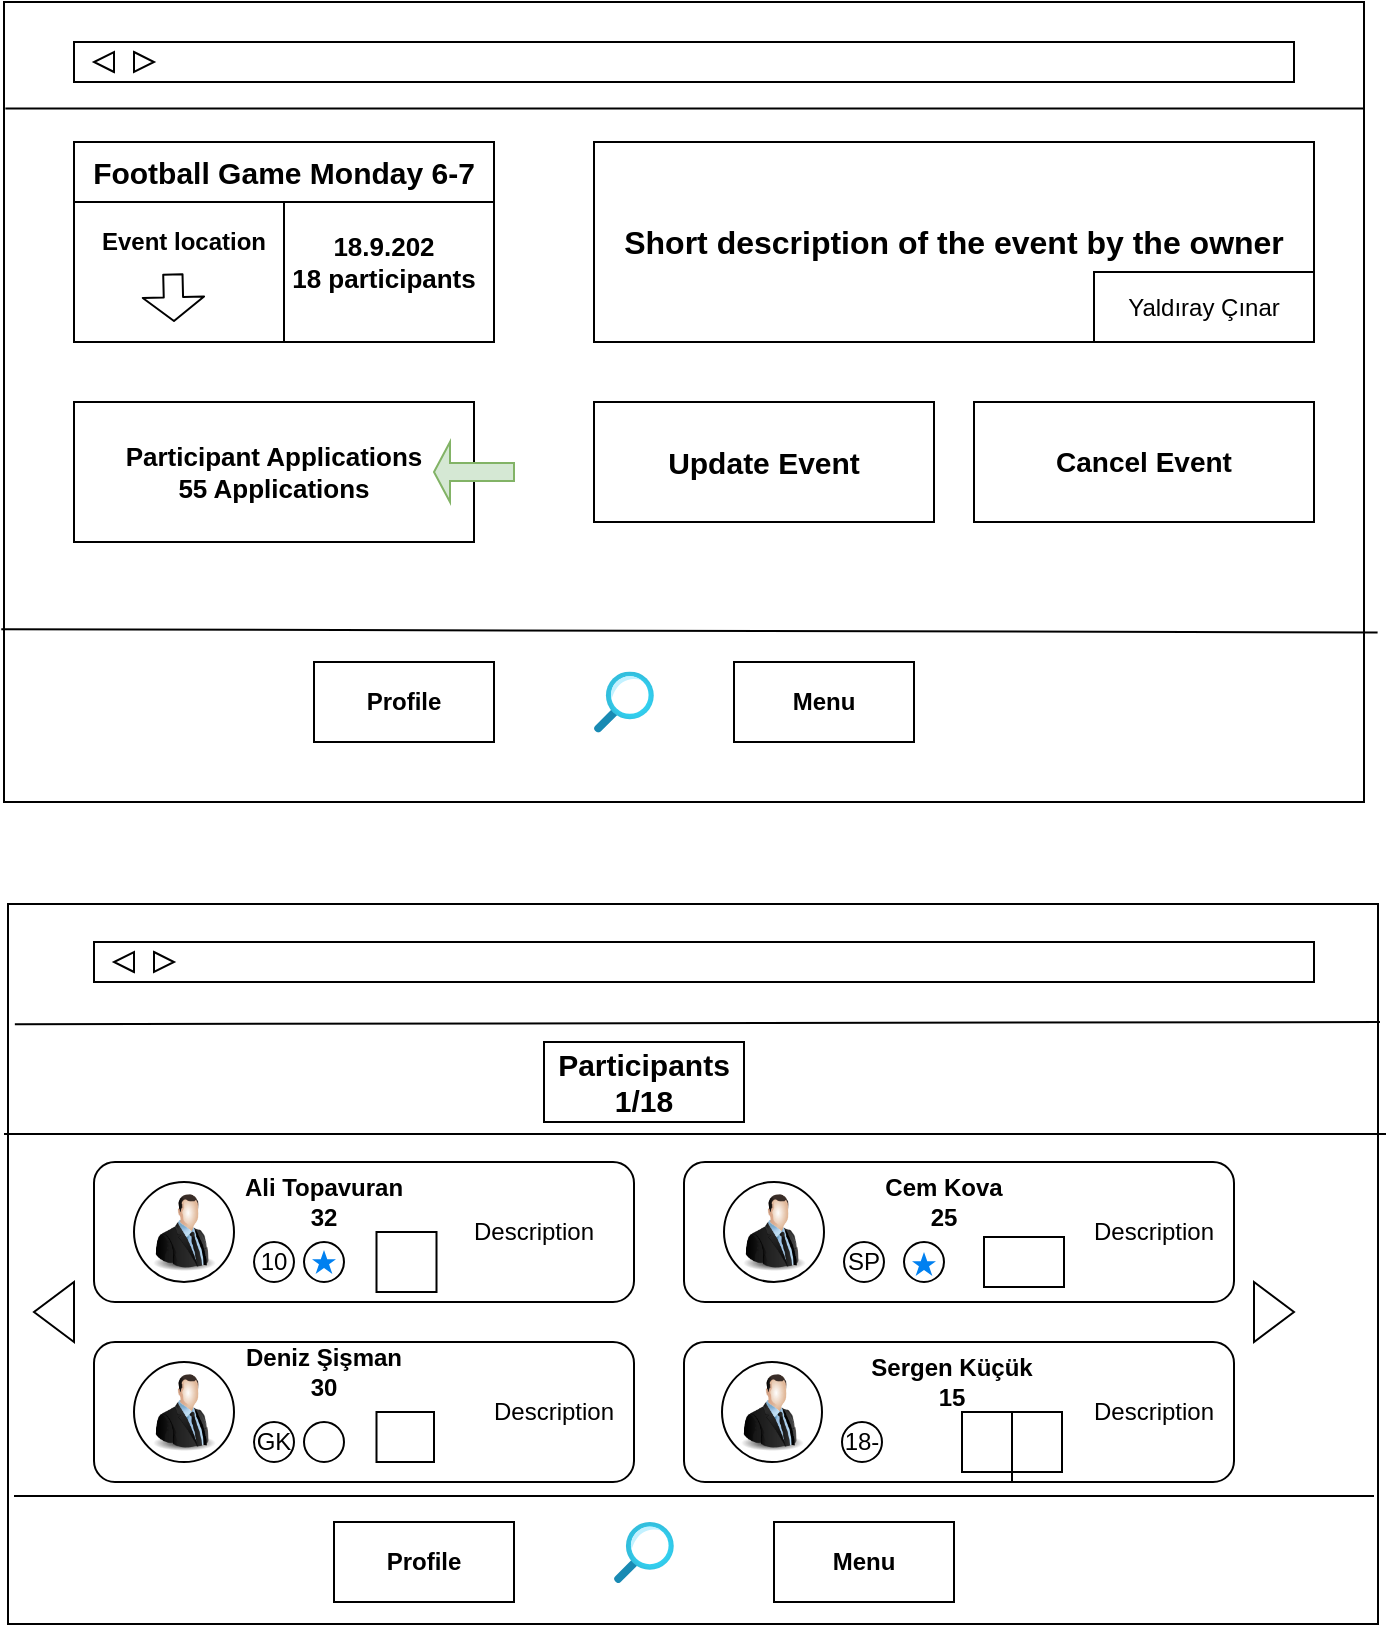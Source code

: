 <mxfile version="14.6.1" type="github">
  <diagram id="TNVXcPHFdWVxmfzUQvek" name="Page-1">
    <mxGraphModel dx="934" dy="537" grid="1" gridSize="10" guides="1" tooltips="1" connect="1" arrows="1" fold="1" page="1" pageScale="1" pageWidth="850" pageHeight="1100" math="0" shadow="0">
      <root>
        <mxCell id="0" />
        <mxCell id="1" parent="0" />
        <mxCell id="w6evuZdubALTYzZRVBoE-1" value="" style="rounded=0;whiteSpace=wrap;html=1;" parent="1" vertex="1">
          <mxGeometry x="85" y="70" width="680" height="400" as="geometry" />
        </mxCell>
        <mxCell id="w6evuZdubALTYzZRVBoE-2" value="" style="rounded=0;whiteSpace=wrap;html=1;" parent="1" vertex="1">
          <mxGeometry x="120" y="90" width="610" height="20" as="geometry" />
        </mxCell>
        <mxCell id="w6evuZdubALTYzZRVBoE-3" value="" style="triangle;whiteSpace=wrap;html=1;" parent="1" vertex="1">
          <mxGeometry x="150" y="95" width="10" height="10" as="geometry" />
        </mxCell>
        <mxCell id="w6evuZdubALTYzZRVBoE-4" value="" style="triangle;whiteSpace=wrap;html=1;rotation=-180;" parent="1" vertex="1">
          <mxGeometry x="130" y="95" width="10" height="10" as="geometry" />
        </mxCell>
        <mxCell id="w6evuZdubALTYzZRVBoE-6" value="" style="endArrow=none;html=1;exitX=0.001;exitY=0.133;exitDx=0;exitDy=0;exitPerimeter=0;entryX=1;entryY=0.133;entryDx=0;entryDy=0;entryPerimeter=0;" parent="1" source="w6evuZdubALTYzZRVBoE-1" target="w6evuZdubALTYzZRVBoE-1" edge="1">
          <mxGeometry width="50" height="50" relative="1" as="geometry">
            <mxPoint x="400" y="280" as="sourcePoint" />
            <mxPoint x="450" y="230" as="targetPoint" />
          </mxGeometry>
        </mxCell>
        <mxCell id="w6evuZdubALTYzZRVBoE-8" value="&lt;b&gt;&lt;font style=&quot;font-size: 15px&quot;&gt;Football Game Monday 6-7&lt;/font&gt;&lt;/b&gt;" style="rounded=0;whiteSpace=wrap;html=1;" parent="1" vertex="1">
          <mxGeometry x="120" y="140" width="210" height="30" as="geometry" />
        </mxCell>
        <mxCell id="w6evuZdubALTYzZRVBoE-9" value="&lt;b&gt;&lt;font style=&quot;font-size: 16px&quot;&gt;Short description of the event by the owner&lt;/font&gt;&lt;/b&gt;" style="rounded=0;whiteSpace=wrap;html=1;" parent="1" vertex="1">
          <mxGeometry x="380" y="140" width="360" height="100" as="geometry" />
        </mxCell>
        <mxCell id="w6evuZdubALTYzZRVBoE-11" value="Yaldıray Çınar" style="rounded=0;whiteSpace=wrap;html=1;" parent="1" vertex="1">
          <mxGeometry x="630" y="205" width="110" height="35" as="geometry" />
        </mxCell>
        <mxCell id="w6evuZdubALTYzZRVBoE-13" value="&amp;nbsp; &amp;nbsp; &amp;nbsp; &amp;nbsp; &amp;nbsp; &amp;nbsp; &amp;nbsp;&amp;nbsp;" style="rounded=0;whiteSpace=wrap;html=1;" parent="1" vertex="1">
          <mxGeometry x="120" y="170" width="210" height="70" as="geometry" />
        </mxCell>
        <mxCell id="w6evuZdubALTYzZRVBoE-14" value="" style="endArrow=none;html=1;exitX=0.5;exitY=1;exitDx=0;exitDy=0;entryX=0.5;entryY=0;entryDx=0;entryDy=0;" parent="1" source="w6evuZdubALTYzZRVBoE-13" target="w6evuZdubALTYzZRVBoE-13" edge="1">
          <mxGeometry width="50" height="50" relative="1" as="geometry">
            <mxPoint x="400" y="280" as="sourcePoint" />
            <mxPoint x="450" y="230" as="targetPoint" />
          </mxGeometry>
        </mxCell>
        <mxCell id="w6evuZdubALTYzZRVBoE-15" value="&lt;font style=&quot;font-size: 13px&quot;&gt;&lt;b&gt;18.9.202&lt;br&gt;18 participants&lt;/b&gt;&lt;/font&gt;" style="text;html=1;strokeColor=none;fillColor=none;align=center;verticalAlign=middle;whiteSpace=wrap;rounded=0;" parent="1" vertex="1">
          <mxGeometry x="220" y="180" width="110" height="40" as="geometry" />
        </mxCell>
        <mxCell id="w6evuZdubALTYzZRVBoE-16" value="&lt;b&gt;Event location&lt;/b&gt;" style="text;html=1;strokeColor=none;fillColor=none;align=center;verticalAlign=middle;whiteSpace=wrap;rounded=0;" parent="1" vertex="1">
          <mxGeometry x="130" y="180" width="90" height="20" as="geometry" />
        </mxCell>
        <mxCell id="w6evuZdubALTYzZRVBoE-18" value="" style="shape=flexArrow;endArrow=classic;html=1;width=9.655;endSize=3.634;exitX=0.438;exitY=1.288;exitDx=0;exitDy=0;exitPerimeter=0;" parent="1" source="w6evuZdubALTYzZRVBoE-16" edge="1">
          <mxGeometry width="50" height="50" relative="1" as="geometry">
            <mxPoint x="170" y="210" as="sourcePoint" />
            <mxPoint x="170" y="230" as="targetPoint" />
          </mxGeometry>
        </mxCell>
        <mxCell id="w6evuZdubALTYzZRVBoE-19" value="" style="rounded=0;whiteSpace=wrap;html=1;" parent="1" vertex="1">
          <mxGeometry x="120" y="270" width="200" height="70" as="geometry" />
        </mxCell>
        <mxCell id="w6evuZdubALTYzZRVBoE-20" value="&lt;b style=&quot;font-size: 13px&quot;&gt;Participant Applications&lt;br&gt;55 Applications&lt;/b&gt;" style="text;html=1;strokeColor=none;fillColor=none;align=center;verticalAlign=middle;whiteSpace=wrap;rounded=0;" parent="1" vertex="1">
          <mxGeometry x="140" y="290" width="160" height="30" as="geometry" />
        </mxCell>
        <mxCell id="w6evuZdubALTYzZRVBoE-21" value="&lt;b&gt;&lt;font style=&quot;font-size: 15px&quot;&gt;Update Event&lt;/font&gt;&lt;/b&gt;" style="rounded=0;whiteSpace=wrap;html=1;" parent="1" vertex="1">
          <mxGeometry x="380" y="270" width="170" height="60" as="geometry" />
        </mxCell>
        <mxCell id="w6evuZdubALTYzZRVBoE-22" value="&lt;font size=&quot;1&quot;&gt;&lt;b style=&quot;font-size: 14px&quot;&gt;Cancel Event&lt;/b&gt;&lt;/font&gt;" style="rounded=0;whiteSpace=wrap;html=1;" parent="1" vertex="1">
          <mxGeometry x="570" y="270" width="170" height="60" as="geometry" />
        </mxCell>
        <mxCell id="w6evuZdubALTYzZRVBoE-23" value="&lt;b&gt;Profile&lt;/b&gt;" style="rounded=0;whiteSpace=wrap;html=1;" parent="1" vertex="1">
          <mxGeometry x="240" y="400" width="90" height="40" as="geometry" />
        </mxCell>
        <mxCell id="w6evuZdubALTYzZRVBoE-24" value="&lt;b&gt;Menu&lt;/b&gt;" style="rounded=0;whiteSpace=wrap;html=1;" parent="1" vertex="1">
          <mxGeometry x="450" y="400" width="90" height="40" as="geometry" />
        </mxCell>
        <mxCell id="w6evuZdubALTYzZRVBoE-25" value="" style="endArrow=none;html=1;exitX=-0.002;exitY=0.784;exitDx=0;exitDy=0;entryX=1.01;entryY=0.788;entryDx=0;entryDy=0;exitPerimeter=0;entryPerimeter=0;" parent="1" source="w6evuZdubALTYzZRVBoE-1" target="w6evuZdubALTYzZRVBoE-1" edge="1">
          <mxGeometry width="50" height="50" relative="1" as="geometry">
            <mxPoint x="400" y="290" as="sourcePoint" />
            <mxPoint x="450" y="240" as="targetPoint" />
          </mxGeometry>
        </mxCell>
        <mxCell id="w6evuZdubALTYzZRVBoE-27" value="" style="aspect=fixed;html=1;points=[];align=center;image;fontSize=12;image=img/lib/azure2/general/Search.svg;" parent="1" vertex="1">
          <mxGeometry x="380" y="404.77" width="30" height="30.46" as="geometry" />
        </mxCell>
        <mxCell id="ekfrBhIp-4HLbyiUR4Lu-1" value="" style="rounded=0;whiteSpace=wrap;html=1;" parent="1" vertex="1">
          <mxGeometry x="87" y="521" width="685" height="360" as="geometry" />
        </mxCell>
        <mxCell id="ekfrBhIp-4HLbyiUR4Lu-2" value="" style="endArrow=none;html=1;" parent="1" edge="1">
          <mxGeometry width="50" height="50" relative="1" as="geometry">
            <mxPoint x="90" y="817" as="sourcePoint" />
            <mxPoint x="770" y="817" as="targetPoint" />
            <Array as="points">
              <mxPoint x="200" y="817" />
            </Array>
          </mxGeometry>
        </mxCell>
        <mxCell id="ekfrBhIp-4HLbyiUR4Lu-3" value="&lt;b&gt;Profile&lt;/b&gt;" style="rounded=0;whiteSpace=wrap;html=1;" parent="1" vertex="1">
          <mxGeometry x="250" y="830" width="90" height="40" as="geometry" />
        </mxCell>
        <mxCell id="ekfrBhIp-4HLbyiUR4Lu-4" value="" style="aspect=fixed;html=1;points=[];align=center;image;fontSize=12;image=img/lib/azure2/general/Search.svg;" parent="1" vertex="1">
          <mxGeometry x="390" y="830" width="30" height="30.46" as="geometry" />
        </mxCell>
        <mxCell id="ekfrBhIp-4HLbyiUR4Lu-5" value="&lt;b&gt;Menu&lt;/b&gt;" style="rounded=0;whiteSpace=wrap;html=1;" parent="1" vertex="1">
          <mxGeometry x="470" y="830" width="90" height="40" as="geometry" />
        </mxCell>
        <mxCell id="ekfrBhIp-4HLbyiUR4Lu-7" value="" style="rounded=0;whiteSpace=wrap;html=1;" parent="1" vertex="1">
          <mxGeometry x="130" y="540" width="610" height="20" as="geometry" />
        </mxCell>
        <mxCell id="ekfrBhIp-4HLbyiUR4Lu-9" value="" style="triangle;whiteSpace=wrap;html=1;rotation=-180;" parent="1" vertex="1">
          <mxGeometry x="140" y="545" width="10" height="10" as="geometry" />
        </mxCell>
        <mxCell id="ekfrBhIp-4HLbyiUR4Lu-10" value="" style="triangle;whiteSpace=wrap;html=1;" parent="1" vertex="1">
          <mxGeometry x="160" y="545" width="10" height="10" as="geometry" />
        </mxCell>
        <mxCell id="ekfrBhIp-4HLbyiUR4Lu-11" value="" style="endArrow=none;html=1;exitX=0.005;exitY=0.167;exitDx=0;exitDy=0;exitPerimeter=0;" parent="1" source="ekfrBhIp-4HLbyiUR4Lu-1" edge="1">
          <mxGeometry width="50" height="50" relative="1" as="geometry">
            <mxPoint x="410" y="490" as="sourcePoint" />
            <mxPoint x="773" y="580" as="targetPoint" />
          </mxGeometry>
        </mxCell>
        <mxCell id="ekfrBhIp-4HLbyiUR4Lu-12" value="&lt;b style=&quot;font-size: 15px&quot;&gt;Participants&lt;br&gt;1/18&lt;/b&gt;" style="rounded=0;whiteSpace=wrap;html=1;" parent="1" vertex="1">
          <mxGeometry x="355" y="590" width="100" height="40" as="geometry" />
        </mxCell>
        <mxCell id="ekfrBhIp-4HLbyiUR4Lu-16" value="" style="rounded=1;whiteSpace=wrap;html=1;" parent="1" vertex="1">
          <mxGeometry x="130" y="650" width="270" height="70" as="geometry" />
        </mxCell>
        <mxCell id="ekfrBhIp-4HLbyiUR4Lu-18" value="" style="rounded=1;whiteSpace=wrap;html=1;" parent="1" vertex="1">
          <mxGeometry x="425" y="740" width="275" height="70" as="geometry" />
        </mxCell>
        <mxCell id="ekfrBhIp-4HLbyiUR4Lu-19" value="" style="rounded=1;whiteSpace=wrap;html=1;" parent="1" vertex="1">
          <mxGeometry x="130" y="740" width="270" height="70" as="geometry" />
        </mxCell>
        <mxCell id="ekfrBhIp-4HLbyiUR4Lu-20" value="" style="rounded=1;whiteSpace=wrap;html=1;" parent="1" vertex="1">
          <mxGeometry x="425" y="650" width="275" height="70" as="geometry" />
        </mxCell>
        <mxCell id="ekfrBhIp-4HLbyiUR4Lu-21" value="" style="triangle;whiteSpace=wrap;html=1;" parent="1" vertex="1">
          <mxGeometry x="710" y="710" width="20" height="30" as="geometry" />
        </mxCell>
        <mxCell id="ekfrBhIp-4HLbyiUR4Lu-22" value="" style="triangle;whiteSpace=wrap;html=1;rotation=-180;" parent="1" vertex="1">
          <mxGeometry x="100" y="710" width="20" height="30" as="geometry" />
        </mxCell>
        <mxCell id="ekfrBhIp-4HLbyiUR4Lu-24" value="" style="endArrow=none;html=1;" parent="1" edge="1">
          <mxGeometry width="50" height="50" relative="1" as="geometry">
            <mxPoint x="85" y="636" as="sourcePoint" />
            <mxPoint x="776" y="636" as="targetPoint" />
          </mxGeometry>
        </mxCell>
        <mxCell id="ekfrBhIp-4HLbyiUR4Lu-25" value="" style="ellipse;whiteSpace=wrap;html=1;aspect=fixed;" parent="1" vertex="1">
          <mxGeometry x="150" y="660" width="50" height="50" as="geometry" />
        </mxCell>
        <mxCell id="ekfrBhIp-4HLbyiUR4Lu-26" value="" style="ellipse;whiteSpace=wrap;html=1;aspect=fixed;" parent="1" vertex="1">
          <mxGeometry x="444" y="750" width="50" height="50" as="geometry" />
        </mxCell>
        <mxCell id="ekfrBhIp-4HLbyiUR4Lu-27" value="" style="ellipse;whiteSpace=wrap;html=1;aspect=fixed;" parent="1" vertex="1">
          <mxGeometry x="150" y="750" width="50" height="50" as="geometry" />
        </mxCell>
        <mxCell id="ekfrBhIp-4HLbyiUR4Lu-28" value="" style="ellipse;whiteSpace=wrap;html=1;aspect=fixed;" parent="1" vertex="1">
          <mxGeometry x="445" y="660" width="50" height="50" as="geometry" />
        </mxCell>
        <mxCell id="ekfrBhIp-4HLbyiUR4Lu-29" value="" style="ellipse;whiteSpace=wrap;html=1;aspect=fixed;" parent="1" vertex="1">
          <mxGeometry x="235" y="690" width="20" height="20" as="geometry" />
        </mxCell>
        <mxCell id="ekfrBhIp-4HLbyiUR4Lu-30" value="10" style="ellipse;whiteSpace=wrap;html=1;aspect=fixed;" parent="1" vertex="1">
          <mxGeometry x="210" y="690" width="20" height="20" as="geometry" />
        </mxCell>
        <mxCell id="ekfrBhIp-4HLbyiUR4Lu-31" value="SP" style="ellipse;whiteSpace=wrap;html=1;aspect=fixed;" parent="1" vertex="1">
          <mxGeometry x="505" y="690" width="20" height="20" as="geometry" />
        </mxCell>
        <mxCell id="ekfrBhIp-4HLbyiUR4Lu-32" value="" style="ellipse;whiteSpace=wrap;html=1;aspect=fixed;" parent="1" vertex="1">
          <mxGeometry x="535" y="690" width="20" height="20" as="geometry" />
        </mxCell>
        <mxCell id="ekfrBhIp-4HLbyiUR4Lu-33" value="GK" style="ellipse;whiteSpace=wrap;html=1;aspect=fixed;" parent="1" vertex="1">
          <mxGeometry x="210" y="780" width="20" height="20" as="geometry" />
        </mxCell>
        <mxCell id="ekfrBhIp-4HLbyiUR4Lu-34" value="" style="ellipse;whiteSpace=wrap;html=1;aspect=fixed;" parent="1" vertex="1">
          <mxGeometry x="235" y="780" width="20" height="20" as="geometry" />
        </mxCell>
        <mxCell id="ekfrBhIp-4HLbyiUR4Lu-35" value="18-" style="ellipse;whiteSpace=wrap;html=1;aspect=fixed;" parent="1" vertex="1">
          <mxGeometry x="504" y="780" width="20" height="20" as="geometry" />
        </mxCell>
        <mxCell id="ekfrBhIp-4HLbyiUR4Lu-38" value="" style="rounded=0;whiteSpace=wrap;html=1;" parent="1" vertex="1">
          <mxGeometry x="271.25" y="685" width="30" height="30" as="geometry" />
        </mxCell>
        <mxCell id="ekfrBhIp-4HLbyiUR4Lu-40" value="" style="rounded=0;whiteSpace=wrap;html=1;" parent="1" vertex="1">
          <mxGeometry x="564" y="775" width="50" height="30" as="geometry" />
        </mxCell>
        <mxCell id="ekfrBhIp-4HLbyiUR4Lu-41" value="" style="rounded=0;whiteSpace=wrap;html=1;" parent="1" vertex="1">
          <mxGeometry x="575" y="687.5" width="40" height="25" as="geometry" />
        </mxCell>
        <mxCell id="ekfrBhIp-4HLbyiUR4Lu-47" value="" style="endArrow=none;html=1;entryX=0.5;entryY=0;entryDx=0;entryDy=0;startArrow=none;" parent="1" target="ekfrBhIp-4HLbyiUR4Lu-40" edge="1">
          <mxGeometry width="50" height="50" relative="1" as="geometry">
            <mxPoint x="589" y="810" as="sourcePoint" />
            <mxPoint x="394" y="750" as="targetPoint" />
          </mxGeometry>
        </mxCell>
        <mxCell id="ekfrBhIp-4HLbyiUR4Lu-48" value="&lt;b&gt;Ali Topavuran&lt;br&gt;32&lt;/b&gt;" style="text;html=1;strokeColor=none;fillColor=none;align=center;verticalAlign=middle;whiteSpace=wrap;rounded=0;" parent="1" vertex="1">
          <mxGeometry x="200" y="660" width="90" height="20" as="geometry" />
        </mxCell>
        <mxCell id="ekfrBhIp-4HLbyiUR4Lu-49" value="&lt;b&gt;Cem Kova&lt;br&gt;25&lt;/b&gt;" style="text;html=1;strokeColor=none;fillColor=none;align=center;verticalAlign=middle;whiteSpace=wrap;rounded=0;" parent="1" vertex="1">
          <mxGeometry x="515" y="660" width="80" height="20" as="geometry" />
        </mxCell>
        <mxCell id="ekfrBhIp-4HLbyiUR4Lu-51" value="&lt;b&gt;Deniz Şişman&lt;br&gt;30&lt;br&gt;&lt;/b&gt;" style="text;html=1;strokeColor=none;fillColor=none;align=center;verticalAlign=middle;whiteSpace=wrap;rounded=0;" parent="1" vertex="1">
          <mxGeometry x="200" y="745" width="90" height="20" as="geometry" />
        </mxCell>
        <mxCell id="ekfrBhIp-4HLbyiUR4Lu-53" value="&lt;b&gt;Sergen Küçük&lt;br&gt;15&lt;br&gt;&lt;/b&gt;" style="text;html=1;strokeColor=none;fillColor=none;align=center;verticalAlign=middle;whiteSpace=wrap;rounded=0;" parent="1" vertex="1">
          <mxGeometry x="514" y="750" width="90" height="20" as="geometry" />
        </mxCell>
        <mxCell id="ekfrBhIp-4HLbyiUR4Lu-54" value="" style="image;html=1;image=img/lib/clip_art/people/Suit_Man_128x128.png" parent="1" vertex="1">
          <mxGeometry x="150" y="755" width="50" height="40" as="geometry" />
        </mxCell>
        <mxCell id="ekfrBhIp-4HLbyiUR4Lu-55" value="" style="image;html=1;image=img/lib/clip_art/people/Suit_Man_128x128.png" parent="1" vertex="1">
          <mxGeometry x="150" y="665" width="50" height="40" as="geometry" />
        </mxCell>
        <mxCell id="ekfrBhIp-4HLbyiUR4Lu-56" value="" style="image;html=1;image=img/lib/clip_art/people/Suit_Man_128x128.png" parent="1" vertex="1">
          <mxGeometry x="445" y="665" width="50" height="40" as="geometry" />
        </mxCell>
        <mxCell id="ekfrBhIp-4HLbyiUR4Lu-57" value="" style="image;html=1;image=img/lib/clip_art/people/Suit_Man_128x128.png" parent="1" vertex="1">
          <mxGeometry x="444" y="755" width="50" height="40" as="geometry" />
        </mxCell>
        <mxCell id="ekfrBhIp-4HLbyiUR4Lu-59" value="" style="shape=image;html=1;verticalAlign=top;verticalLabelPosition=bottom;labelBackgroundColor=#ffffff;imageAspect=0;aspect=fixed;image=https://cdn2.iconfinder.com/data/icons/basic-ui-elements-16/117/correct-128.png" parent="1" vertex="1">
          <mxGeometry x="567" y="780" width="20" height="20" as="geometry" />
        </mxCell>
        <mxCell id="ekfrBhIp-4HLbyiUR4Lu-63" value="" style="shape=image;html=1;verticalAlign=top;verticalLabelPosition=bottom;labelBackgroundColor=#ffffff;imageAspect=0;aspect=fixed;image=https://cdn4.iconfinder.com/data/icons/music-ui-solid-24px/24/tick_success_done_valid-2-128.png" parent="1" vertex="1">
          <mxGeometry x="271.25" y="685" width="30" height="30" as="geometry" />
        </mxCell>
        <mxCell id="ekfrBhIp-4HLbyiUR4Lu-64" value="" style="shape=image;html=1;verticalAlign=top;verticalLabelPosition=bottom;labelBackgroundColor=#ffffff;imageAspect=0;aspect=fixed;image=https://cdn4.iconfinder.com/data/icons/multimedia-75/512/multimedia-26-128.png" parent="1" vertex="1">
          <mxGeometry x="594" y="780" width="20" height="20" as="geometry" />
        </mxCell>
        <mxCell id="ekfrBhIp-4HLbyiUR4Lu-69" value="" style="shape=image;html=1;verticalAlign=top;verticalLabelPosition=bottom;labelBackgroundColor=#ffffff;imageAspect=0;aspect=fixed;image=https://cdn4.iconfinder.com/data/icons/music-ui-solid-24px/24/cross_delete_remove_close-2-128.png" parent="1" vertex="1">
          <mxGeometry x="582" y="685.5" width="27.5" height="27.5" as="geometry" />
        </mxCell>
        <mxCell id="ekfrBhIp-4HLbyiUR4Lu-71" value="" style="html=1;verticalLabelPosition=bottom;labelBackgroundColor=#ffffff;verticalAlign=top;shadow=0;dashed=0;strokeWidth=2;shape=mxgraph.ios7.misc.star;fillColor=#0080f0;strokeColor=none;" parent="1" vertex="1">
          <mxGeometry x="239" y="694" width="12" height="12" as="geometry" />
        </mxCell>
        <mxCell id="ekfrBhIp-4HLbyiUR4Lu-72" value="" style="html=1;verticalLabelPosition=bottom;labelBackgroundColor=#ffffff;verticalAlign=top;shadow=0;dashed=0;strokeWidth=2;shape=mxgraph.ios7.misc.star;fillColor=#0080f0;strokeColor=none;" parent="1" vertex="1">
          <mxGeometry x="539" y="695" width="12" height="12" as="geometry" />
        </mxCell>
        <mxCell id="ekfrBhIp-4HLbyiUR4Lu-73" value="" style="shape=image;html=1;verticalAlign=top;verticalLabelPosition=bottom;labelBackgroundColor=#ffffff;imageAspect=0;aspect=fixed;image=https://cdn4.iconfinder.com/data/icons/emoji-line-doodle/91/Emoji_LIne_Doodle_C-03-128.png" parent="1" vertex="1">
          <mxGeometry x="235" y="780" width="20" height="20" as="geometry" />
        </mxCell>
        <mxCell id="ekfrBhIp-4HLbyiUR4Lu-74" value="" style="shape=image;html=1;verticalAlign=top;verticalLabelPosition=bottom;labelBackgroundColor=#ffffff;imageAspect=0;aspect=fixed;image=https://cdn2.iconfinder.com/data/icons/freecns-cumulus/32/519775-87_Lightning-128.png" parent="1" vertex="1">
          <mxGeometry x="515" y="765.5" width="49" height="49" as="geometry" />
        </mxCell>
        <mxCell id="fb5FQ74Bh8PI4Wv-BKlO-2" value="" style="shape=singleArrow;direction=west;whiteSpace=wrap;html=1;fillColor=#d5e8d4;strokeColor=#82b366;" vertex="1" parent="1">
          <mxGeometry x="300" y="290" width="40" height="30" as="geometry" />
        </mxCell>
        <mxCell id="fb5FQ74Bh8PI4Wv-BKlO-5" value="Description" style="text;html=1;strokeColor=none;fillColor=none;align=center;verticalAlign=middle;whiteSpace=wrap;rounded=0;" vertex="1" parent="1">
          <mxGeometry x="330" y="660" width="40" height="50" as="geometry" />
        </mxCell>
        <mxCell id="fb5FQ74Bh8PI4Wv-BKlO-6" value="Description" style="text;html=1;strokeColor=none;fillColor=none;align=center;verticalAlign=middle;whiteSpace=wrap;rounded=0;" vertex="1" parent="1">
          <mxGeometry x="640" y="750" width="40" height="50" as="geometry" />
        </mxCell>
        <mxCell id="fb5FQ74Bh8PI4Wv-BKlO-7" value="Description" style="text;html=1;strokeColor=none;fillColor=none;align=center;verticalAlign=middle;whiteSpace=wrap;rounded=0;" vertex="1" parent="1">
          <mxGeometry x="640" y="660" width="40" height="50" as="geometry" />
        </mxCell>
        <mxCell id="fb5FQ74Bh8PI4Wv-BKlO-8" value="Description" style="text;html=1;strokeColor=none;fillColor=none;align=center;verticalAlign=middle;whiteSpace=wrap;rounded=0;" vertex="1" parent="1">
          <mxGeometry x="340" y="750" width="40" height="50" as="geometry" />
        </mxCell>
        <mxCell id="fb5FQ74Bh8PI4Wv-BKlO-13" value="" style="rounded=0;whiteSpace=wrap;html=1;fillColor=none;" vertex="1" parent="1">
          <mxGeometry x="271.25" y="775" width="28.75" height="25" as="geometry" />
        </mxCell>
        <mxCell id="fb5FQ74Bh8PI4Wv-BKlO-16" value="" style="shape=image;html=1;verticalAlign=top;verticalLabelPosition=bottom;labelBackgroundColor=#ffffff;imageAspect=0;aspect=fixed;image=https://cdn4.iconfinder.com/data/icons/music-ui-solid-24px/24/cross_delete_remove_close-2-128.png" vertex="1" parent="1">
          <mxGeometry x="272.75" y="773.75" width="27.5" height="27.5" as="geometry" />
        </mxCell>
      </root>
    </mxGraphModel>
  </diagram>
</mxfile>

